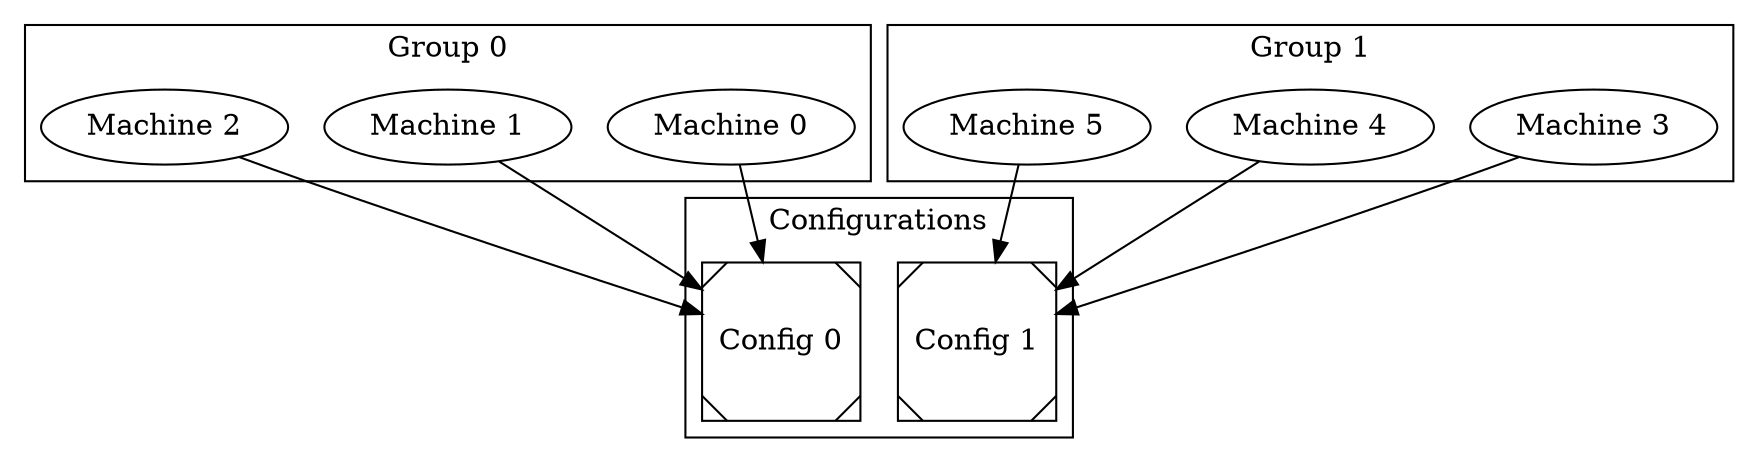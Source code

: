 digraph groups
{
    subgraph cluster_configs
    {
        label="Configurations";
        node[shape=Msquare];
        config0[label="Config 0"];
        config1[label="Config 1"];
    }
    subgraph cluster_group0
    {
        label="Group 0";
        machine0[label="Machine 0"];
        machine1[label="Machine 1"];
        machine2[label="Machine 2"];
        machine0->config0;
        machine1->config0;
        machine2->config0;
    }
    subgraph cluster_group1
    {
        label="Group 1";
        machine3[label="Machine 3"];
        machine4[label="Machine 4"];
        machine5[label="Machine 5"];
        machine3->config1;
        machine4->config1;
        machine5->config1;
    }
}
